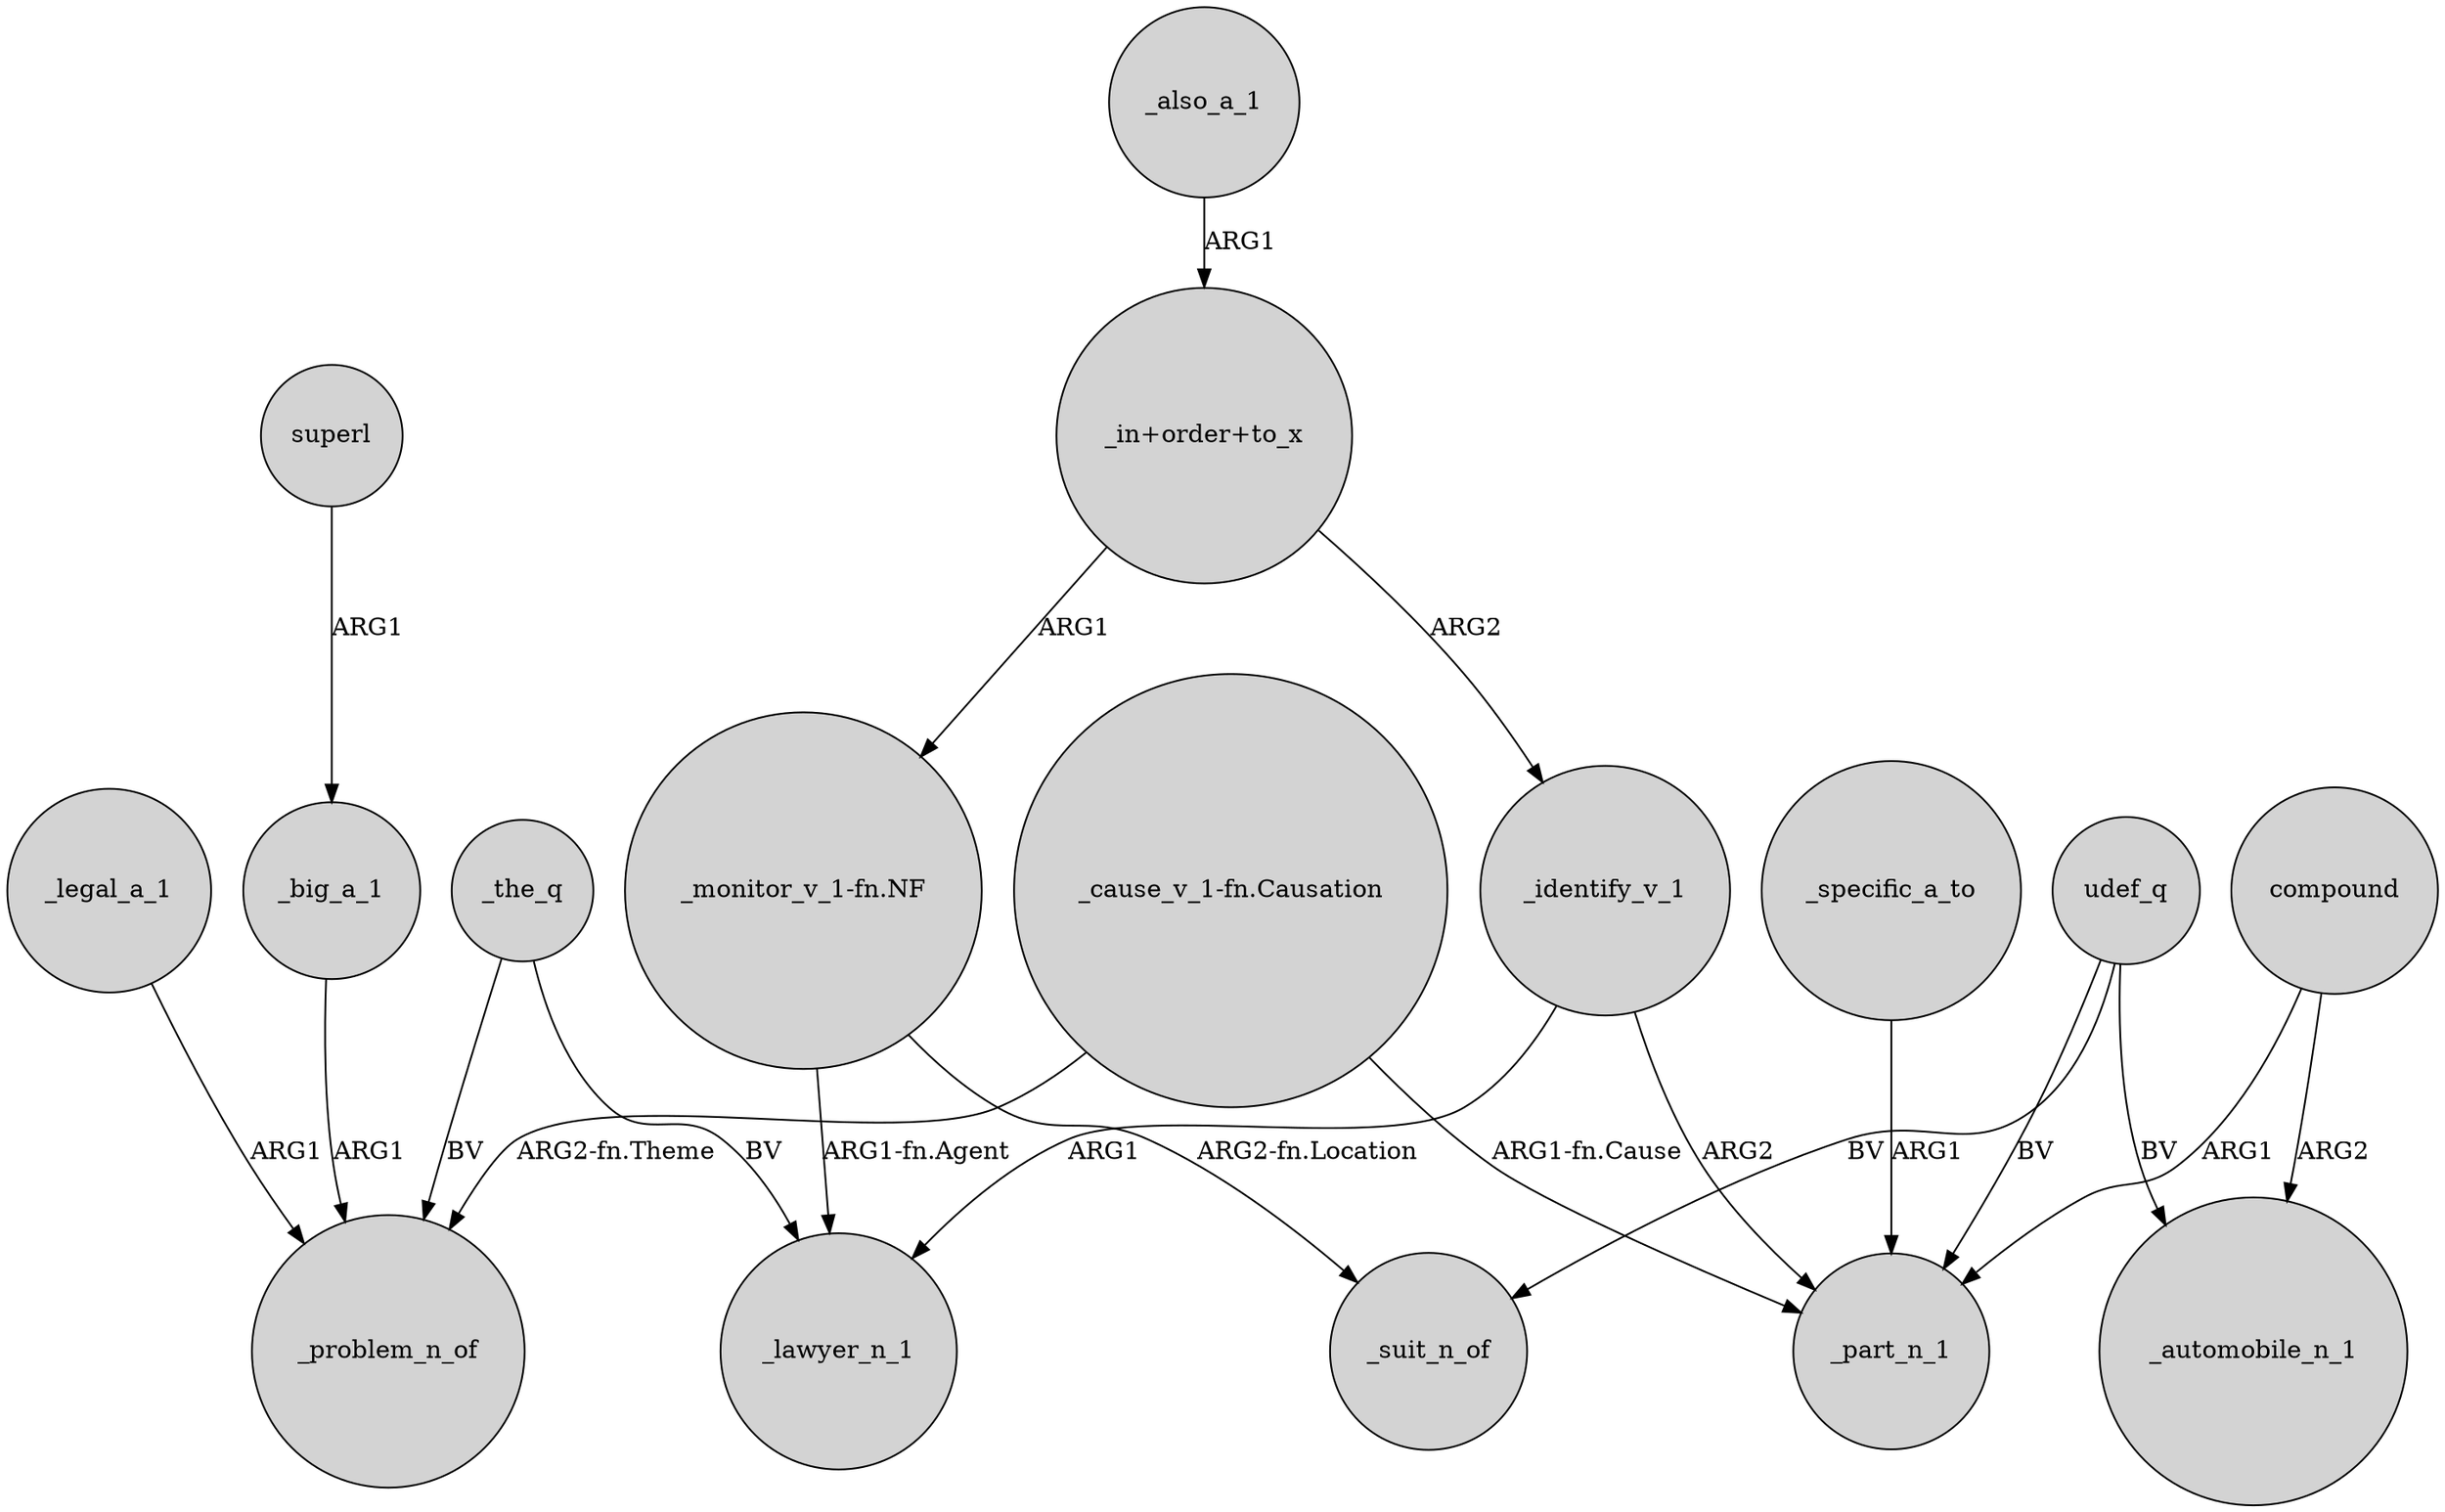digraph {
	node [shape=circle style=filled]
	_also_a_1 -> "_in+order+to_x" [label=ARG1]
	"_monitor_v_1-fn.NF" -> _lawyer_n_1 [label="ARG1-fn.Agent"]
	_the_q -> _lawyer_n_1 [label=BV]
	"_in+order+to_x" -> "_monitor_v_1-fn.NF" [label=ARG1]
	_identify_v_1 -> _part_n_1 [label=ARG2]
	_identify_v_1 -> _lawyer_n_1 [label=ARG1]
	udef_q -> _automobile_n_1 [label=BV]
	"_cause_v_1-fn.Causation" -> _problem_n_of [label="ARG2-fn.Theme"]
	_the_q -> _problem_n_of [label=BV]
	udef_q -> _suit_n_of [label=BV]
	compound -> _part_n_1 [label=ARG1]
	"_monitor_v_1-fn.NF" -> _suit_n_of [label="ARG2-fn.Location"]
	_specific_a_to -> _part_n_1 [label=ARG1]
	_legal_a_1 -> _problem_n_of [label=ARG1]
	"_in+order+to_x" -> _identify_v_1 [label=ARG2]
	compound -> _automobile_n_1 [label=ARG2]
	"_cause_v_1-fn.Causation" -> _part_n_1 [label="ARG1-fn.Cause"]
	udef_q -> _part_n_1 [label=BV]
	_big_a_1 -> _problem_n_of [label=ARG1]
	superl -> _big_a_1 [label=ARG1]
}
